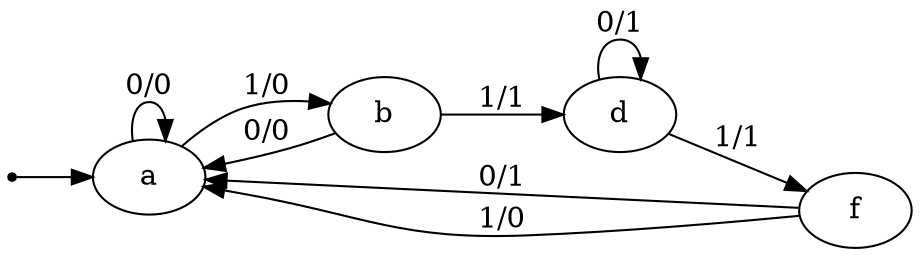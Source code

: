 digraph STG {
	 rankdir=LR;
	 INIT [shape=point];
	 a [label="a"];  
	 b [label="b"];  
	 d [label="d"];  
	 f [label="f"];  

	 INIT -> a;
	 a -> a[label="0/0"];
	 a -> b[label="1/0"];
	 b -> a[label="0/0"];
	 b -> d[label="1/1"];
	 d -> d[label="0/1"];
	 d -> f[label="1/1"];
	 f -> a[label="0/1"];
	 f -> a[label="1/0"];
}
